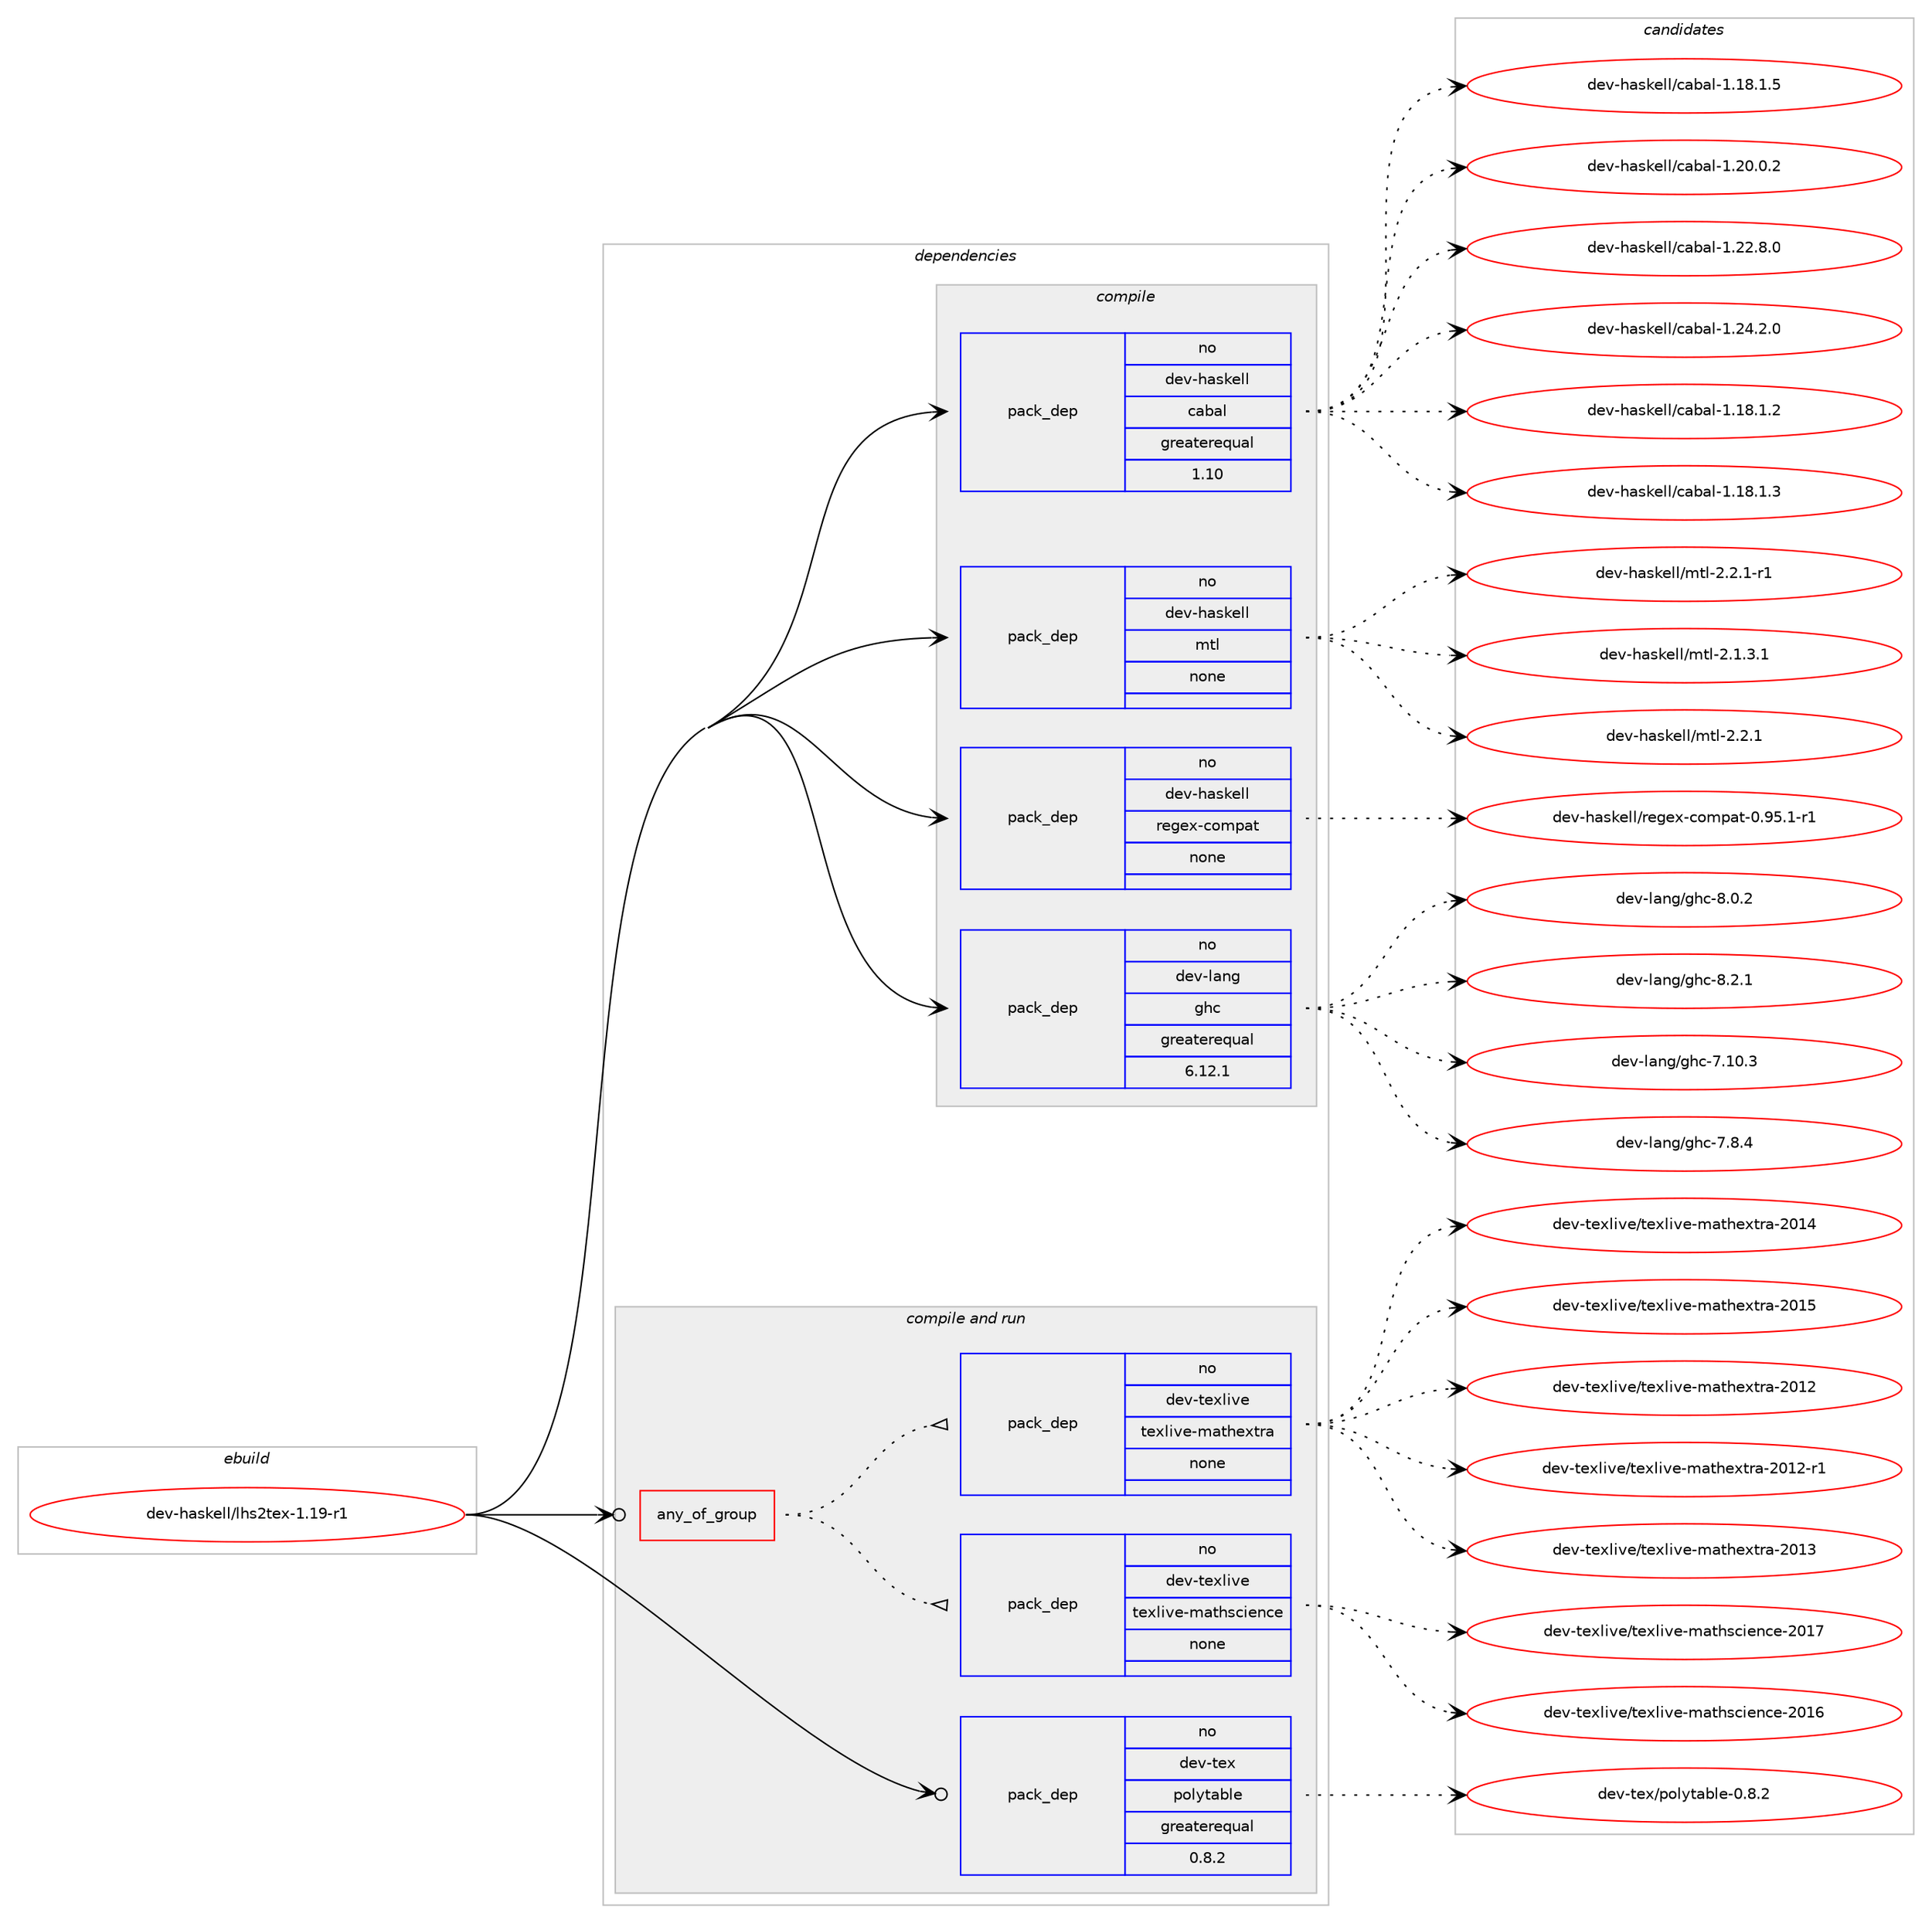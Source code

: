 digraph prolog {

# *************
# Graph options
# *************

newrank=true;
concentrate=true;
compound=true;
graph [rankdir=LR,fontname=Helvetica,fontsize=10,ranksep=1.5];#, ranksep=2.5, nodesep=0.2];
edge  [arrowhead=vee];
node  [fontname=Helvetica,fontsize=10];

# **********
# The ebuild
# **********

subgraph cluster_leftcol {
color=gray;
rank=same;
label=<<i>ebuild</i>>;
id [label="dev-haskell/lhs2tex-1.19-r1", color=red, width=4, href="../dev-haskell/lhs2tex-1.19-r1.svg"];
}

# ****************
# The dependencies
# ****************

subgraph cluster_midcol {
color=gray;
label=<<i>dependencies</i>>;
subgraph cluster_compile {
fillcolor="#eeeeee";
style=filled;
label=<<i>compile</i>>;
subgraph pack64223 {
dependency86371 [label=<<TABLE BORDER="0" CELLBORDER="1" CELLSPACING="0" CELLPADDING="4" WIDTH="220"><TR><TD ROWSPAN="6" CELLPADDING="30">pack_dep</TD></TR><TR><TD WIDTH="110">no</TD></TR><TR><TD>dev-haskell</TD></TR><TR><TD>cabal</TD></TR><TR><TD>greaterequal</TD></TR><TR><TD>1.10</TD></TR></TABLE>>, shape=none, color=blue];
}
id:e -> dependency86371:w [weight=20,style="solid",arrowhead="vee"];
subgraph pack64224 {
dependency86372 [label=<<TABLE BORDER="0" CELLBORDER="1" CELLSPACING="0" CELLPADDING="4" WIDTH="220"><TR><TD ROWSPAN="6" CELLPADDING="30">pack_dep</TD></TR><TR><TD WIDTH="110">no</TD></TR><TR><TD>dev-haskell</TD></TR><TR><TD>mtl</TD></TR><TR><TD>none</TD></TR><TR><TD></TD></TR></TABLE>>, shape=none, color=blue];
}
id:e -> dependency86372:w [weight=20,style="solid",arrowhead="vee"];
subgraph pack64225 {
dependency86373 [label=<<TABLE BORDER="0" CELLBORDER="1" CELLSPACING="0" CELLPADDING="4" WIDTH="220"><TR><TD ROWSPAN="6" CELLPADDING="30">pack_dep</TD></TR><TR><TD WIDTH="110">no</TD></TR><TR><TD>dev-haskell</TD></TR><TR><TD>regex-compat</TD></TR><TR><TD>none</TD></TR><TR><TD></TD></TR></TABLE>>, shape=none, color=blue];
}
id:e -> dependency86373:w [weight=20,style="solid",arrowhead="vee"];
subgraph pack64226 {
dependency86374 [label=<<TABLE BORDER="0" CELLBORDER="1" CELLSPACING="0" CELLPADDING="4" WIDTH="220"><TR><TD ROWSPAN="6" CELLPADDING="30">pack_dep</TD></TR><TR><TD WIDTH="110">no</TD></TR><TR><TD>dev-lang</TD></TR><TR><TD>ghc</TD></TR><TR><TD>greaterequal</TD></TR><TR><TD>6.12.1</TD></TR></TABLE>>, shape=none, color=blue];
}
id:e -> dependency86374:w [weight=20,style="solid",arrowhead="vee"];
}
subgraph cluster_compileandrun {
fillcolor="#eeeeee";
style=filled;
label=<<i>compile and run</i>>;
subgraph any2302 {
dependency86375 [label=<<TABLE BORDER="0" CELLBORDER="1" CELLSPACING="0" CELLPADDING="4"><TR><TD CELLPADDING="10">any_of_group</TD></TR></TABLE>>, shape=none, color=red];subgraph pack64227 {
dependency86376 [label=<<TABLE BORDER="0" CELLBORDER="1" CELLSPACING="0" CELLPADDING="4" WIDTH="220"><TR><TD ROWSPAN="6" CELLPADDING="30">pack_dep</TD></TR><TR><TD WIDTH="110">no</TD></TR><TR><TD>dev-texlive</TD></TR><TR><TD>texlive-mathscience</TD></TR><TR><TD>none</TD></TR><TR><TD></TD></TR></TABLE>>, shape=none, color=blue];
}
dependency86375:e -> dependency86376:w [weight=20,style="dotted",arrowhead="oinv"];
subgraph pack64228 {
dependency86377 [label=<<TABLE BORDER="0" CELLBORDER="1" CELLSPACING="0" CELLPADDING="4" WIDTH="220"><TR><TD ROWSPAN="6" CELLPADDING="30">pack_dep</TD></TR><TR><TD WIDTH="110">no</TD></TR><TR><TD>dev-texlive</TD></TR><TR><TD>texlive-mathextra</TD></TR><TR><TD>none</TD></TR><TR><TD></TD></TR></TABLE>>, shape=none, color=blue];
}
dependency86375:e -> dependency86377:w [weight=20,style="dotted",arrowhead="oinv"];
}
id:e -> dependency86375:w [weight=20,style="solid",arrowhead="odotvee"];
subgraph pack64229 {
dependency86378 [label=<<TABLE BORDER="0" CELLBORDER="1" CELLSPACING="0" CELLPADDING="4" WIDTH="220"><TR><TD ROWSPAN="6" CELLPADDING="30">pack_dep</TD></TR><TR><TD WIDTH="110">no</TD></TR><TR><TD>dev-tex</TD></TR><TR><TD>polytable</TD></TR><TR><TD>greaterequal</TD></TR><TR><TD>0.8.2</TD></TR></TABLE>>, shape=none, color=blue];
}
id:e -> dependency86378:w [weight=20,style="solid",arrowhead="odotvee"];
}
subgraph cluster_run {
fillcolor="#eeeeee";
style=filled;
label=<<i>run</i>>;
}
}

# **************
# The candidates
# **************

subgraph cluster_choices {
rank=same;
color=gray;
label=<<i>candidates</i>>;

subgraph choice64223 {
color=black;
nodesep=1;
choice10010111845104971151071011081084799979897108454946495646494650 [label="dev-haskell/cabal-1.18.1.2", color=red, width=4,href="../dev-haskell/cabal-1.18.1.2.svg"];
choice10010111845104971151071011081084799979897108454946495646494651 [label="dev-haskell/cabal-1.18.1.3", color=red, width=4,href="../dev-haskell/cabal-1.18.1.3.svg"];
choice10010111845104971151071011081084799979897108454946495646494653 [label="dev-haskell/cabal-1.18.1.5", color=red, width=4,href="../dev-haskell/cabal-1.18.1.5.svg"];
choice10010111845104971151071011081084799979897108454946504846484650 [label="dev-haskell/cabal-1.20.0.2", color=red, width=4,href="../dev-haskell/cabal-1.20.0.2.svg"];
choice10010111845104971151071011081084799979897108454946505046564648 [label="dev-haskell/cabal-1.22.8.0", color=red, width=4,href="../dev-haskell/cabal-1.22.8.0.svg"];
choice10010111845104971151071011081084799979897108454946505246504648 [label="dev-haskell/cabal-1.24.2.0", color=red, width=4,href="../dev-haskell/cabal-1.24.2.0.svg"];
dependency86371:e -> choice10010111845104971151071011081084799979897108454946495646494650:w [style=dotted,weight="100"];
dependency86371:e -> choice10010111845104971151071011081084799979897108454946495646494651:w [style=dotted,weight="100"];
dependency86371:e -> choice10010111845104971151071011081084799979897108454946495646494653:w [style=dotted,weight="100"];
dependency86371:e -> choice10010111845104971151071011081084799979897108454946504846484650:w [style=dotted,weight="100"];
dependency86371:e -> choice10010111845104971151071011081084799979897108454946505046564648:w [style=dotted,weight="100"];
dependency86371:e -> choice10010111845104971151071011081084799979897108454946505246504648:w [style=dotted,weight="100"];
}
subgraph choice64224 {
color=black;
nodesep=1;
choice1001011184510497115107101108108471091161084550464946514649 [label="dev-haskell/mtl-2.1.3.1", color=red, width=4,href="../dev-haskell/mtl-2.1.3.1.svg"];
choice100101118451049711510710110810847109116108455046504649 [label="dev-haskell/mtl-2.2.1", color=red, width=4,href="../dev-haskell/mtl-2.2.1.svg"];
choice1001011184510497115107101108108471091161084550465046494511449 [label="dev-haskell/mtl-2.2.1-r1", color=red, width=4,href="../dev-haskell/mtl-2.2.1-r1.svg"];
dependency86372:e -> choice1001011184510497115107101108108471091161084550464946514649:w [style=dotted,weight="100"];
dependency86372:e -> choice100101118451049711510710110810847109116108455046504649:w [style=dotted,weight="100"];
dependency86372:e -> choice1001011184510497115107101108108471091161084550465046494511449:w [style=dotted,weight="100"];
}
subgraph choice64225 {
color=black;
nodesep=1;
choice100101118451049711510710110810847114101103101120459911110911297116454846575346494511449 [label="dev-haskell/regex-compat-0.95.1-r1", color=red, width=4,href="../dev-haskell/regex-compat-0.95.1-r1.svg"];
dependency86373:e -> choice100101118451049711510710110810847114101103101120459911110911297116454846575346494511449:w [style=dotted,weight="100"];
}
subgraph choice64226 {
color=black;
nodesep=1;
choice1001011184510897110103471031049945554649484651 [label="dev-lang/ghc-7.10.3", color=red, width=4,href="../dev-lang/ghc-7.10.3.svg"];
choice10010111845108971101034710310499455546564652 [label="dev-lang/ghc-7.8.4", color=red, width=4,href="../dev-lang/ghc-7.8.4.svg"];
choice10010111845108971101034710310499455646484650 [label="dev-lang/ghc-8.0.2", color=red, width=4,href="../dev-lang/ghc-8.0.2.svg"];
choice10010111845108971101034710310499455646504649 [label="dev-lang/ghc-8.2.1", color=red, width=4,href="../dev-lang/ghc-8.2.1.svg"];
dependency86374:e -> choice1001011184510897110103471031049945554649484651:w [style=dotted,weight="100"];
dependency86374:e -> choice10010111845108971101034710310499455546564652:w [style=dotted,weight="100"];
dependency86374:e -> choice10010111845108971101034710310499455646484650:w [style=dotted,weight="100"];
dependency86374:e -> choice10010111845108971101034710310499455646504649:w [style=dotted,weight="100"];
}
subgraph choice64227 {
color=black;
nodesep=1;
choice1001011184511610112010810511810147116101120108105118101451099711610411599105101110991014550484954 [label="dev-texlive/texlive-mathscience-2016", color=red, width=4,href="../dev-texlive/texlive-mathscience-2016.svg"];
choice1001011184511610112010810511810147116101120108105118101451099711610411599105101110991014550484955 [label="dev-texlive/texlive-mathscience-2017", color=red, width=4,href="../dev-texlive/texlive-mathscience-2017.svg"];
dependency86376:e -> choice1001011184511610112010810511810147116101120108105118101451099711610411599105101110991014550484954:w [style=dotted,weight="100"];
dependency86376:e -> choice1001011184511610112010810511810147116101120108105118101451099711610411599105101110991014550484955:w [style=dotted,weight="100"];
}
subgraph choice64228 {
color=black;
nodesep=1;
choice10010111845116101120108105118101471161011201081051181014510997116104101120116114974550484950 [label="dev-texlive/texlive-mathextra-2012", color=red, width=4,href="../dev-texlive/texlive-mathextra-2012.svg"];
choice100101118451161011201081051181014711610112010810511810145109971161041011201161149745504849504511449 [label="dev-texlive/texlive-mathextra-2012-r1", color=red, width=4,href="../dev-texlive/texlive-mathextra-2012-r1.svg"];
choice10010111845116101120108105118101471161011201081051181014510997116104101120116114974550484951 [label="dev-texlive/texlive-mathextra-2013", color=red, width=4,href="../dev-texlive/texlive-mathextra-2013.svg"];
choice10010111845116101120108105118101471161011201081051181014510997116104101120116114974550484952 [label="dev-texlive/texlive-mathextra-2014", color=red, width=4,href="../dev-texlive/texlive-mathextra-2014.svg"];
choice10010111845116101120108105118101471161011201081051181014510997116104101120116114974550484953 [label="dev-texlive/texlive-mathextra-2015", color=red, width=4,href="../dev-texlive/texlive-mathextra-2015.svg"];
dependency86377:e -> choice10010111845116101120108105118101471161011201081051181014510997116104101120116114974550484950:w [style=dotted,weight="100"];
dependency86377:e -> choice100101118451161011201081051181014711610112010810511810145109971161041011201161149745504849504511449:w [style=dotted,weight="100"];
dependency86377:e -> choice10010111845116101120108105118101471161011201081051181014510997116104101120116114974550484951:w [style=dotted,weight="100"];
dependency86377:e -> choice10010111845116101120108105118101471161011201081051181014510997116104101120116114974550484952:w [style=dotted,weight="100"];
dependency86377:e -> choice10010111845116101120108105118101471161011201081051181014510997116104101120116114974550484953:w [style=dotted,weight="100"];
}
subgraph choice64229 {
color=black;
nodesep=1;
choice10010111845116101120471121111081211169798108101454846564650 [label="dev-tex/polytable-0.8.2", color=red, width=4,href="../dev-tex/polytable-0.8.2.svg"];
dependency86378:e -> choice10010111845116101120471121111081211169798108101454846564650:w [style=dotted,weight="100"];
}
}

}
